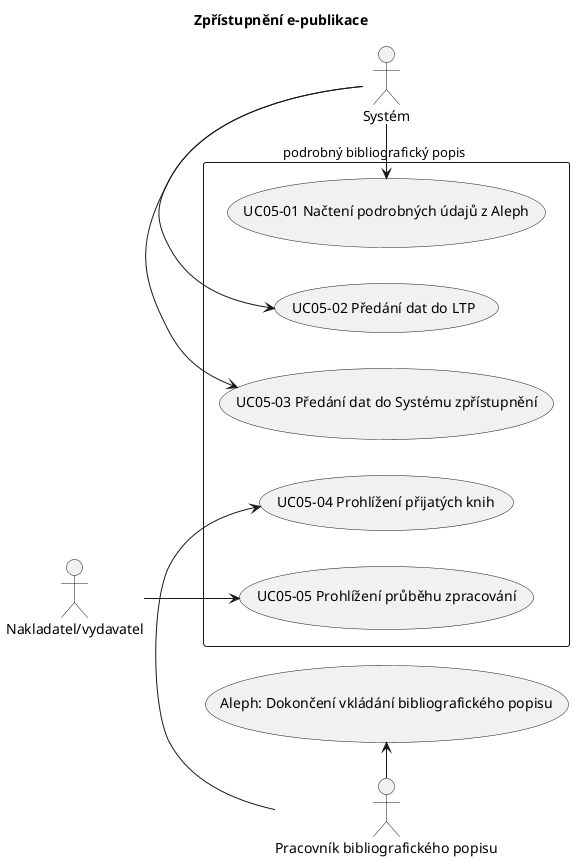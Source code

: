 @startuml
left to right direction
title Zpřístupnění e-publikace
skinparam packageStyle rect

actor :Nakladatel/vydavatel:
actor :Systém:
actor :Pracovník bibliografického popisu:

rectangle  {
	   :Systém: -left-> (UC05-01 Načtení podrobných údajů z Aleph) : podrobný bibliografický popis
	   :Systém: -left-> (UC05-02 Předání dat do LTP)
	   :Systém: -left-> (UC05-03 Předání dat do Systému zpřístupnění)
	   :Pracovník bibliografického popisu: -left-> (UC05-04 Prohlížení přijatých knih)
	   :Nakladatel/vydavatel: --> (UC05-05 Prohlížení průběhu zpracování)
}
:Pracovník bibliografického popisu: -left-> (Aleph: Dokončení vkládání bibliografického popisu)
@enduml

